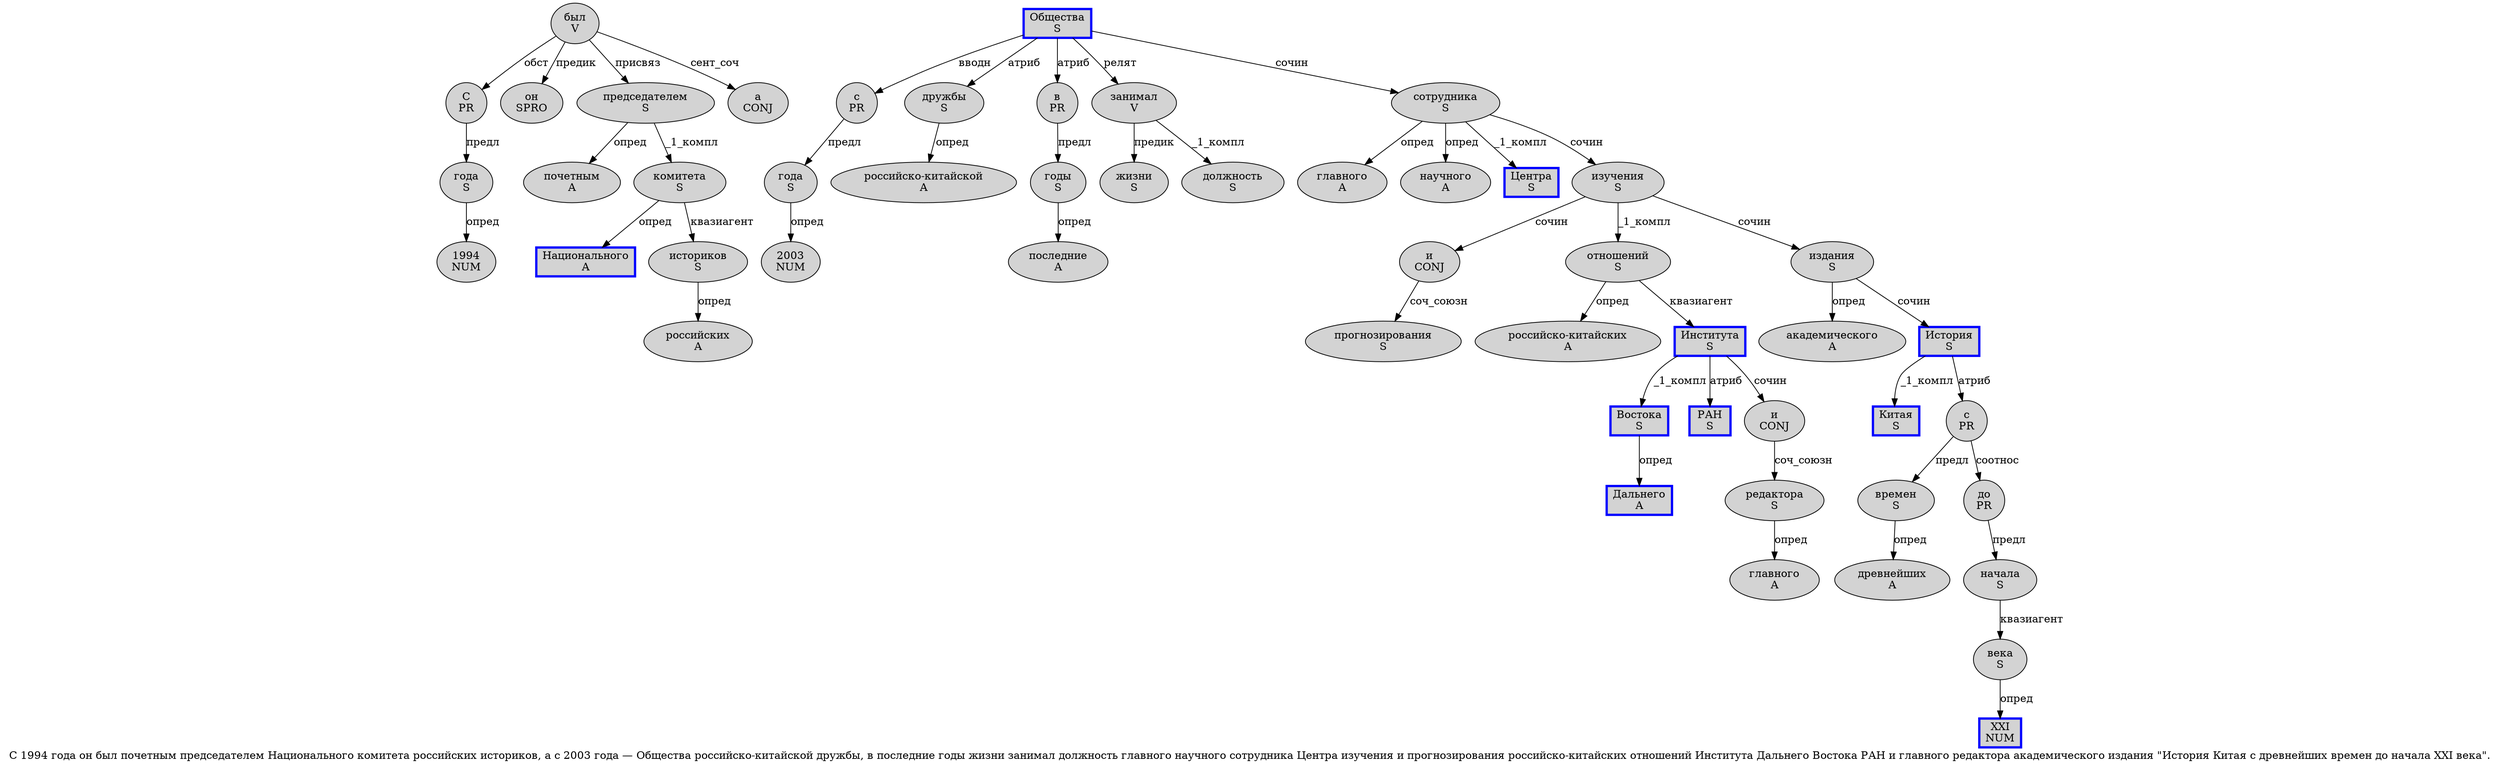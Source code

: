 digraph SENTENCE_144 {
	graph [label="С 1994 года он был почетным председателем Национального комитета российских историков, а с 2003 года — Общества российско-китайской дружбы, в последние годы жизни занимал должность главного научного сотрудника Центра изучения и прогнозирования российско-китайских отношений Института Дальнего Востока РАН и главного редактора академического издания \"История Китая с древнейших времен до начала XXI века\"."]
	node [style=filled]
		0 [label="С
PR" color="" fillcolor=lightgray penwidth=1 shape=ellipse]
		1 [label="1994
NUM" color="" fillcolor=lightgray penwidth=1 shape=ellipse]
		2 [label="года
S" color="" fillcolor=lightgray penwidth=1 shape=ellipse]
		3 [label="он
SPRO" color="" fillcolor=lightgray penwidth=1 shape=ellipse]
		4 [label="был
V" color="" fillcolor=lightgray penwidth=1 shape=ellipse]
		5 [label="почетным
A" color="" fillcolor=lightgray penwidth=1 shape=ellipse]
		6 [label="председателем
S" color="" fillcolor=lightgray penwidth=1 shape=ellipse]
		7 [label="Национального
A" color=blue fillcolor=lightgray penwidth=3 shape=box]
		8 [label="комитета
S" color="" fillcolor=lightgray penwidth=1 shape=ellipse]
		9 [label="российских
A" color="" fillcolor=lightgray penwidth=1 shape=ellipse]
		10 [label="историков
S" color="" fillcolor=lightgray penwidth=1 shape=ellipse]
		12 [label="а
CONJ" color="" fillcolor=lightgray penwidth=1 shape=ellipse]
		13 [label="с
PR" color="" fillcolor=lightgray penwidth=1 shape=ellipse]
		14 [label="2003
NUM" color="" fillcolor=lightgray penwidth=1 shape=ellipse]
		15 [label="года
S" color="" fillcolor=lightgray penwidth=1 shape=ellipse]
		17 [label="Общества
S" color=blue fillcolor=lightgray penwidth=3 shape=box]
		18 [label="российско-китайской
A" color="" fillcolor=lightgray penwidth=1 shape=ellipse]
		19 [label="дружбы
S" color="" fillcolor=lightgray penwidth=1 shape=ellipse]
		21 [label="в
PR" color="" fillcolor=lightgray penwidth=1 shape=ellipse]
		22 [label="последние
A" color="" fillcolor=lightgray penwidth=1 shape=ellipse]
		23 [label="годы
S" color="" fillcolor=lightgray penwidth=1 shape=ellipse]
		24 [label="жизни
S" color="" fillcolor=lightgray penwidth=1 shape=ellipse]
		25 [label="занимал
V" color="" fillcolor=lightgray penwidth=1 shape=ellipse]
		26 [label="должность
S" color="" fillcolor=lightgray penwidth=1 shape=ellipse]
		27 [label="главного
A" color="" fillcolor=lightgray penwidth=1 shape=ellipse]
		28 [label="научного
A" color="" fillcolor=lightgray penwidth=1 shape=ellipse]
		29 [label="сотрудника
S" color="" fillcolor=lightgray penwidth=1 shape=ellipse]
		30 [label="Центра
S" color=blue fillcolor=lightgray penwidth=3 shape=box]
		31 [label="изучения
S" color="" fillcolor=lightgray penwidth=1 shape=ellipse]
		32 [label="и
CONJ" color="" fillcolor=lightgray penwidth=1 shape=ellipse]
		33 [label="прогнозирования
S" color="" fillcolor=lightgray penwidth=1 shape=ellipse]
		34 [label="российско-китайских
A" color="" fillcolor=lightgray penwidth=1 shape=ellipse]
		35 [label="отношений
S" color="" fillcolor=lightgray penwidth=1 shape=ellipse]
		36 [label="Института
S" color=blue fillcolor=lightgray penwidth=3 shape=box]
		37 [label="Дальнего
A" color=blue fillcolor=lightgray penwidth=3 shape=box]
		38 [label="Востока
S" color=blue fillcolor=lightgray penwidth=3 shape=box]
		39 [label="РАН
S" color=blue fillcolor=lightgray penwidth=3 shape=box]
		40 [label="и
CONJ" color="" fillcolor=lightgray penwidth=1 shape=ellipse]
		41 [label="главного
A" color="" fillcolor=lightgray penwidth=1 shape=ellipse]
		42 [label="редактора
S" color="" fillcolor=lightgray penwidth=1 shape=ellipse]
		43 [label="академического
A" color="" fillcolor=lightgray penwidth=1 shape=ellipse]
		44 [label="издания
S" color="" fillcolor=lightgray penwidth=1 shape=ellipse]
		46 [label="История
S" color=blue fillcolor=lightgray penwidth=3 shape=box]
		47 [label="Китая
S" color=blue fillcolor=lightgray penwidth=3 shape=box]
		48 [label="с
PR" color="" fillcolor=lightgray penwidth=1 shape=ellipse]
		49 [label="древнейших
A" color="" fillcolor=lightgray penwidth=1 shape=ellipse]
		50 [label="времен
S" color="" fillcolor=lightgray penwidth=1 shape=ellipse]
		51 [label="до
PR" color="" fillcolor=lightgray penwidth=1 shape=ellipse]
		52 [label="начала
S" color="" fillcolor=lightgray penwidth=1 shape=ellipse]
		53 [label="XXI
NUM" color=blue fillcolor=lightgray penwidth=3 shape=box]
		54 [label="века
S" color="" fillcolor=lightgray penwidth=1 shape=ellipse]
			29 -> 27 [label="опред"]
			29 -> 28 [label="опред"]
			29 -> 30 [label="_1_компл"]
			29 -> 31 [label="сочин"]
			46 -> 47 [label="_1_компл"]
			46 -> 48 [label="атриб"]
			0 -> 2 [label="предл"]
			40 -> 42 [label="соч_союзн"]
			31 -> 32 [label="сочин"]
			31 -> 35 [label="_1_компл"]
			31 -> 44 [label="сочин"]
			19 -> 18 [label="опред"]
			23 -> 22 [label="опред"]
			2 -> 1 [label="опред"]
			15 -> 14 [label="опред"]
			6 -> 5 [label="опред"]
			6 -> 8 [label="_1_компл"]
			36 -> 38 [label="_1_компл"]
			36 -> 39 [label="атриб"]
			36 -> 40 [label="сочин"]
			10 -> 9 [label="опред"]
			38 -> 37 [label="опред"]
			21 -> 23 [label="предл"]
			32 -> 33 [label="соч_союзн"]
			17 -> 13 [label="вводн"]
			17 -> 19 [label="атриб"]
			17 -> 21 [label="атриб"]
			17 -> 25 [label="релят"]
			17 -> 29 [label="сочин"]
			42 -> 41 [label="опред"]
			8 -> 7 [label="опред"]
			8 -> 10 [label="квазиагент"]
			52 -> 54 [label="квазиагент"]
			13 -> 15 [label="предл"]
			4 -> 0 [label="обст"]
			4 -> 3 [label="предик"]
			4 -> 6 [label="присвяз"]
			4 -> 12 [label="сент_соч"]
			51 -> 52 [label="предл"]
			48 -> 50 [label="предл"]
			48 -> 51 [label="соотнос"]
			50 -> 49 [label="опред"]
			35 -> 34 [label="опред"]
			35 -> 36 [label="квазиагент"]
			44 -> 43 [label="опред"]
			44 -> 46 [label="сочин"]
			54 -> 53 [label="опред"]
			25 -> 24 [label="предик"]
			25 -> 26 [label="_1_компл"]
}